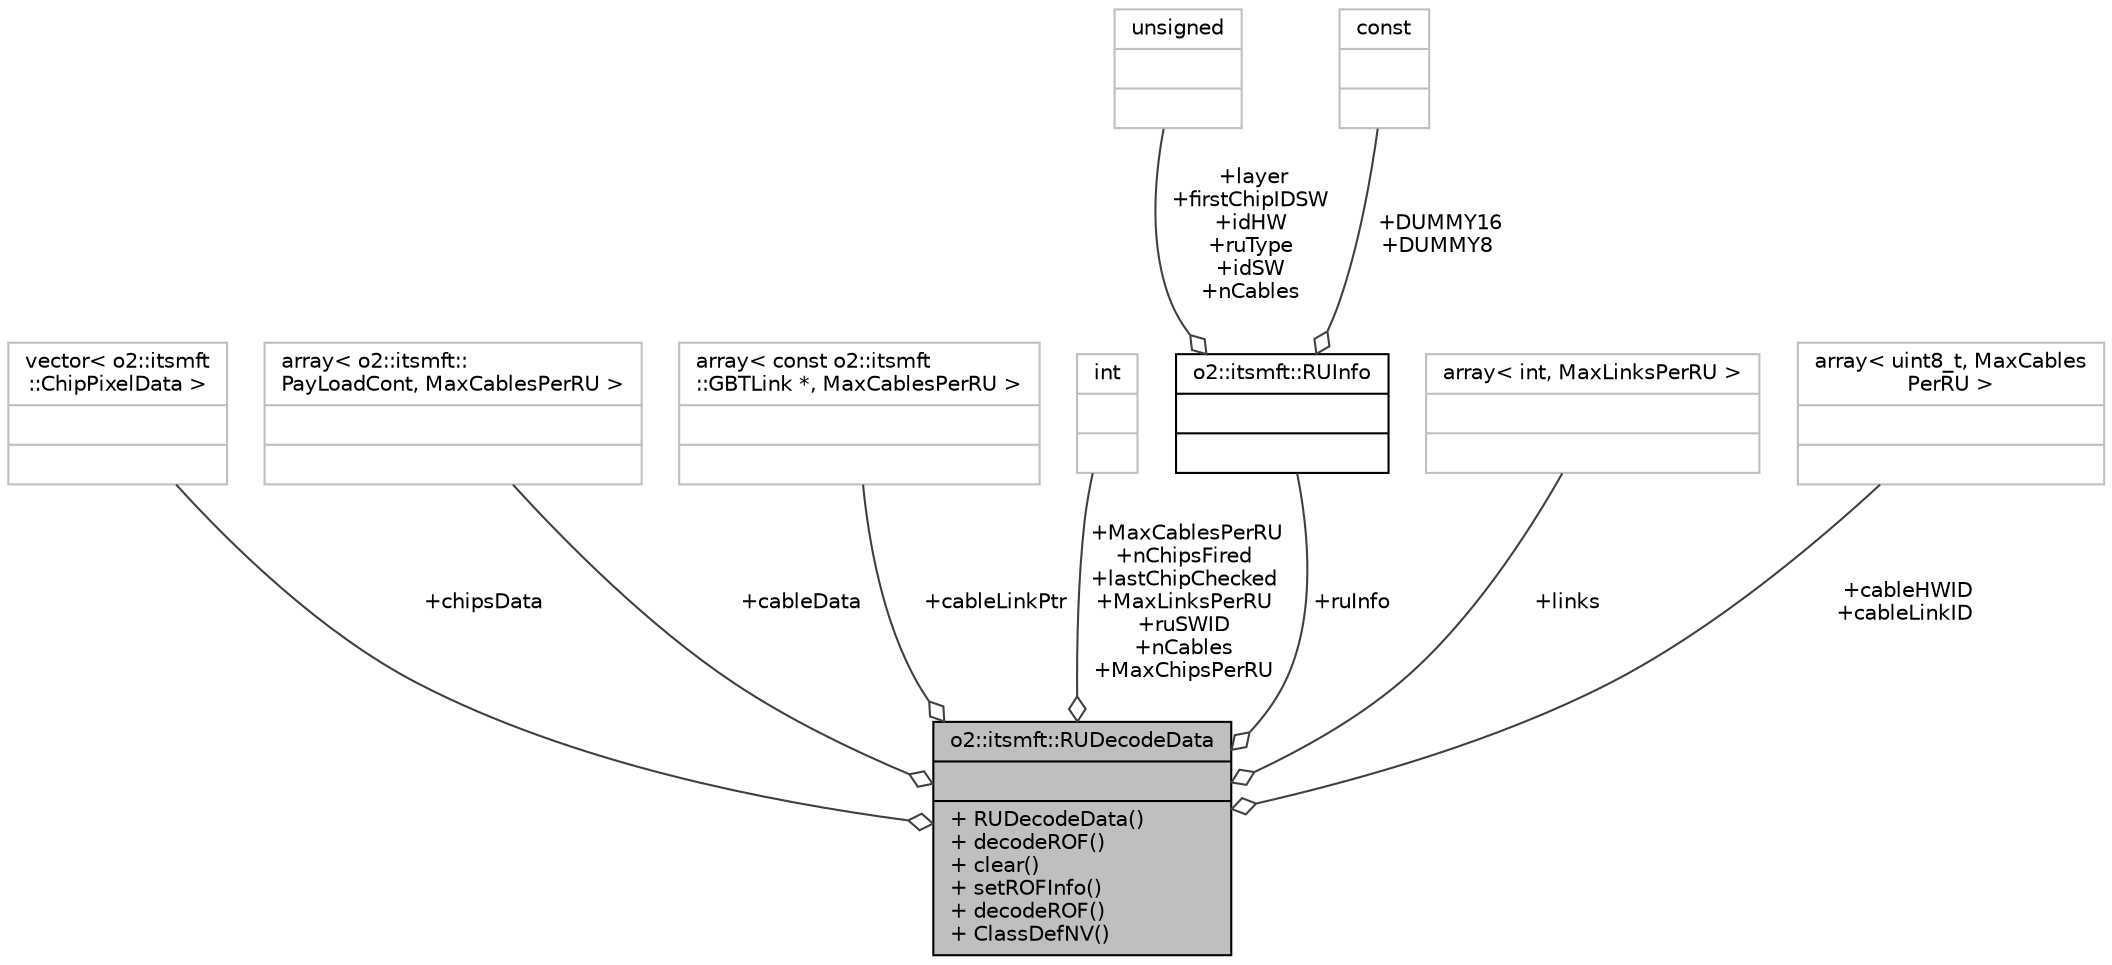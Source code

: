 digraph "o2::itsmft::RUDecodeData"
{
 // INTERACTIVE_SVG=YES
  bgcolor="transparent";
  edge [fontname="Helvetica",fontsize="10",labelfontname="Helvetica",labelfontsize="10"];
  node [fontname="Helvetica",fontsize="10",shape=record];
  Node1 [label="{o2::itsmft::RUDecodeData\n||+ RUDecodeData()\l+ decodeROF()\l+ clear()\l+ setROFInfo()\l+ decodeROF()\l+ ClassDefNV()\l}",height=0.2,width=0.4,color="black", fillcolor="grey75", style="filled", fontcolor="black"];
  Node2 -> Node1 [color="grey25",fontsize="10",style="solid",label=" +chipsData" ,arrowhead="odiamond",fontname="Helvetica"];
  Node2 [label="{vector\< o2::itsmft\l::ChipPixelData \>\n||}",height=0.2,width=0.4,color="grey75"];
  Node3 -> Node1 [color="grey25",fontsize="10",style="solid",label=" +cableData" ,arrowhead="odiamond",fontname="Helvetica"];
  Node3 [label="{array\< o2::itsmft::\lPayLoadCont, MaxCablesPerRU \>\n||}",height=0.2,width=0.4,color="grey75"];
  Node4 -> Node1 [color="grey25",fontsize="10",style="solid",label=" +cableLinkPtr" ,arrowhead="odiamond",fontname="Helvetica"];
  Node4 [label="{array\< const o2::itsmft\l::GBTLink *, MaxCablesPerRU \>\n||}",height=0.2,width=0.4,color="grey75"];
  Node5 -> Node1 [color="grey25",fontsize="10",style="solid",label=" +MaxCablesPerRU\n+nChipsFired\n+lastChipChecked\n+MaxLinksPerRU\n+ruSWID\n+nCables\n+MaxChipsPerRU" ,arrowhead="odiamond",fontname="Helvetica"];
  Node5 [label="{int\n||}",height=0.2,width=0.4,color="grey75"];
  Node6 -> Node1 [color="grey25",fontsize="10",style="solid",label=" +ruInfo" ,arrowhead="odiamond",fontname="Helvetica"];
  Node6 [label="{o2::itsmft::RUInfo\n||}",height=0.2,width=0.4,color="black",URL="$dd/d8d/structo2_1_1itsmft_1_1RUInfo.html"];
  Node7 -> Node6 [color="grey25",fontsize="10",style="solid",label=" +layer\n+firstChipIDSW\n+idHW\n+ruType\n+idSW\n+nCables" ,arrowhead="odiamond",fontname="Helvetica"];
  Node7 [label="{unsigned\n||}",height=0.2,width=0.4,color="grey75"];
  Node8 -> Node6 [color="grey25",fontsize="10",style="solid",label=" +DUMMY16\n+DUMMY8" ,arrowhead="odiamond",fontname="Helvetica"];
  Node8 [label="{const\n||}",height=0.2,width=0.4,color="grey75"];
  Node9 -> Node1 [color="grey25",fontsize="10",style="solid",label=" +links" ,arrowhead="odiamond",fontname="Helvetica"];
  Node9 [label="{array\< int, MaxLinksPerRU \>\n||}",height=0.2,width=0.4,color="grey75"];
  Node10 -> Node1 [color="grey25",fontsize="10",style="solid",label=" +cableHWID\n+cableLinkID" ,arrowhead="odiamond",fontname="Helvetica"];
  Node10 [label="{array\< uint8_t, MaxCables\lPerRU \>\n||}",height=0.2,width=0.4,color="grey75"];
}
